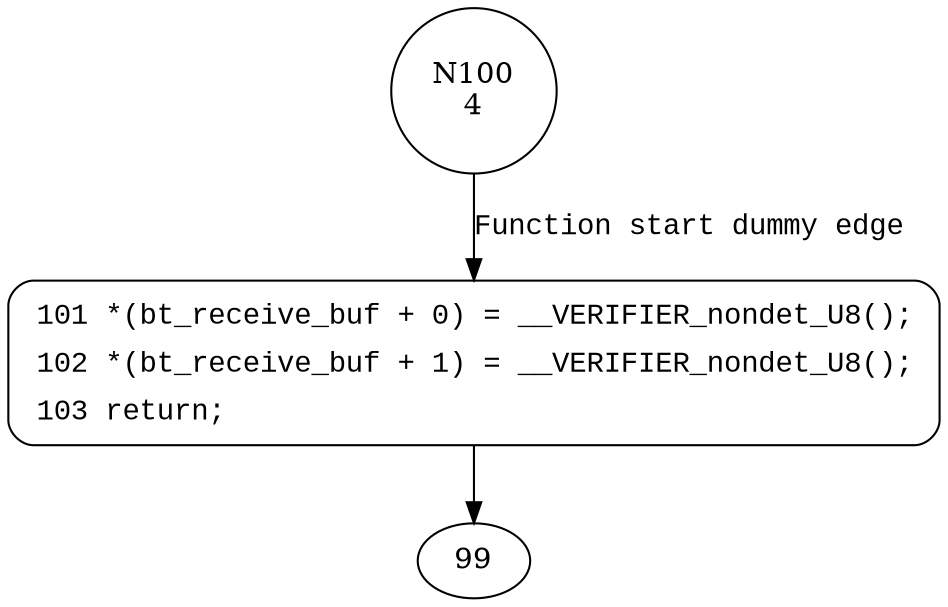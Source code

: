 digraph ecrobot_read_bt_packet {
100 [shape="circle" label="N100\n4"]
101 [shape="circle" label="N101\n3"]
101 [style="filled,bold" penwidth="1" fillcolor="white" fontname="Courier New" shape="Mrecord" label=<<table border="0" cellborder="0" cellpadding="3" bgcolor="white"><tr><td align="right">101</td><td align="left">*(bt_receive_buf + 0) = __VERIFIER_nondet_U8();</td></tr><tr><td align="right">102</td><td align="left">*(bt_receive_buf + 1) = __VERIFIER_nondet_U8();</td></tr><tr><td align="right">103</td><td align="left">return;</td></tr></table>>]
101 -> 99[label=""]
100 -> 101 [label="Function start dummy edge" fontname="Courier New"]
}